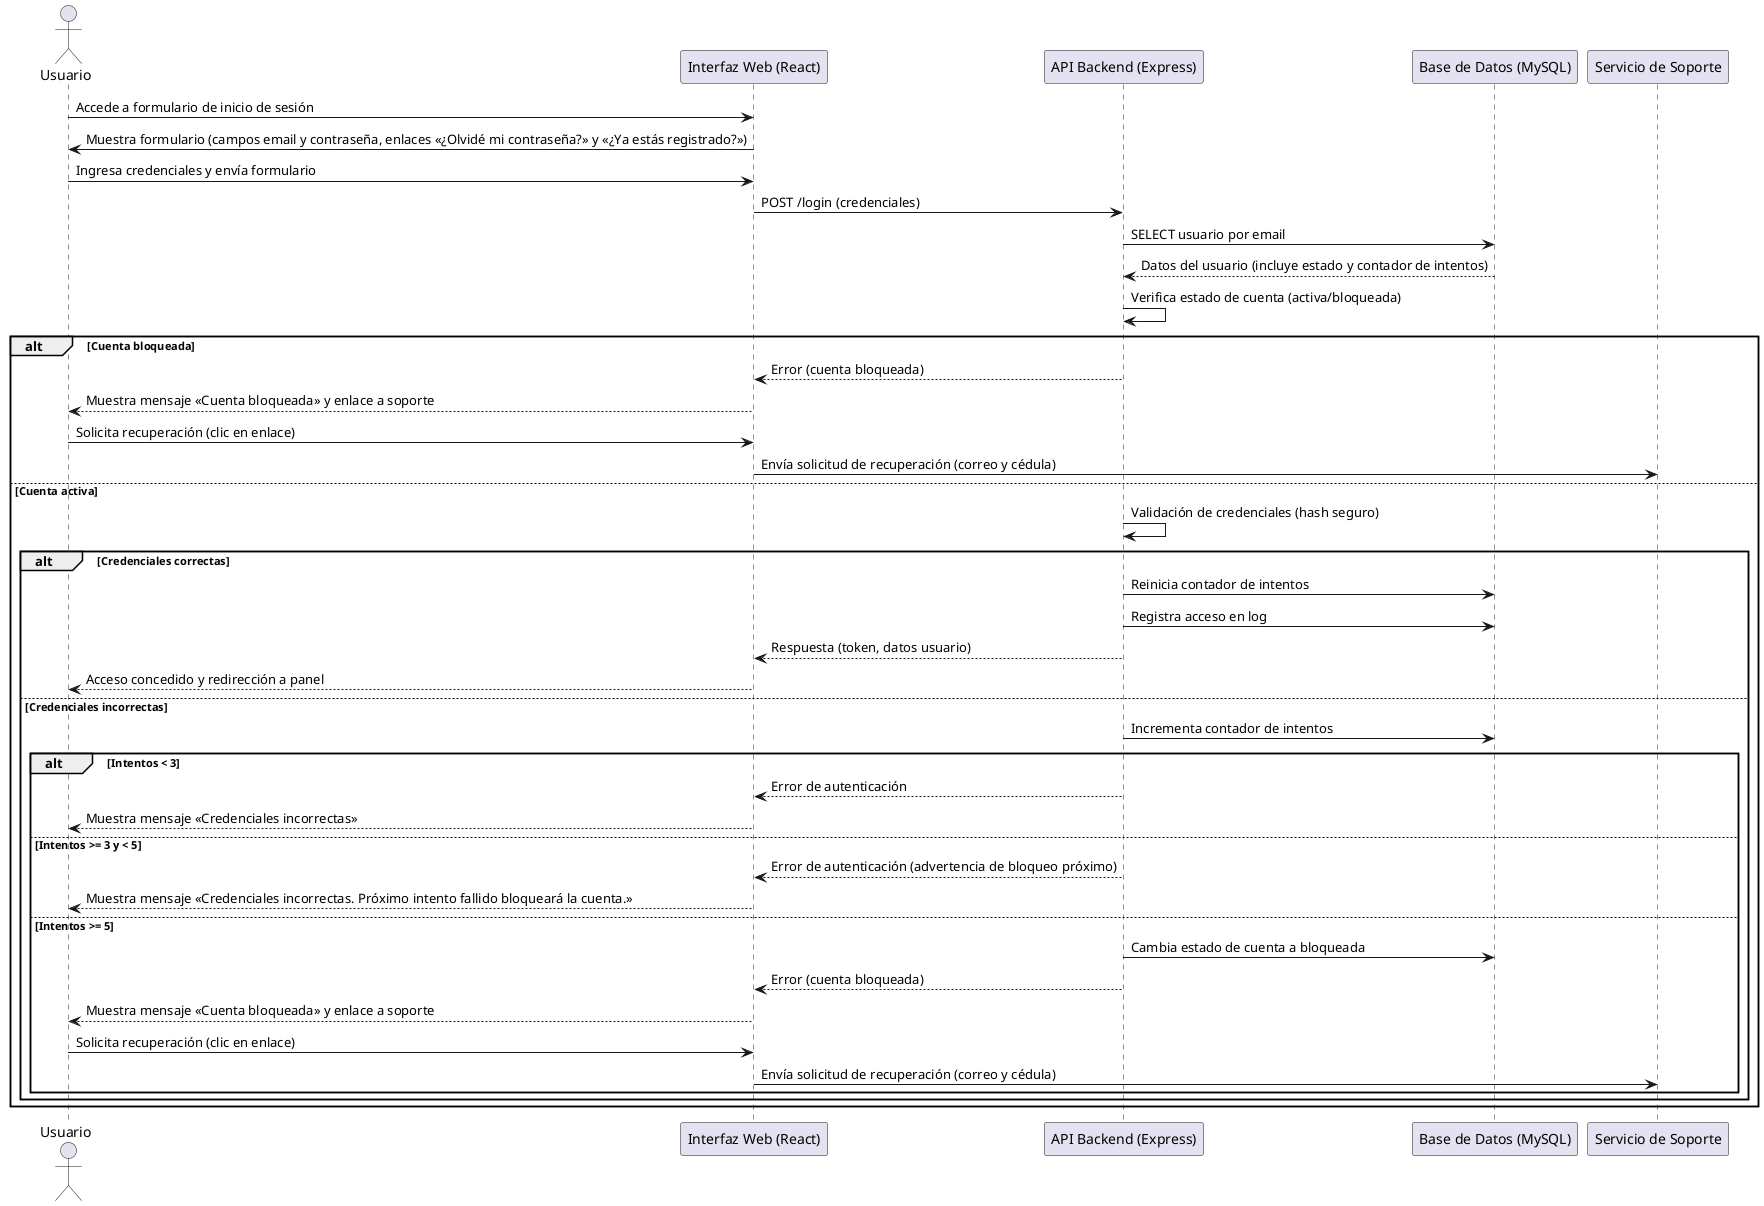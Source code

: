 @startuml AutenticacionUsuario
actor "Usuario" as U
participant "Interfaz Web (React)" as FE
participant "API Backend (Express)" as BE
participant "Base de Datos (MySQL)" as DB
participant "Servicio de Soporte" as Soporte

U -> FE: Accede a formulario de inicio de sesión
FE -> U: Muestra formulario (campos email y contraseña, enlaces «¿Olvidé mi contraseña?» y «¿Ya estás registrado?»)
U -> FE: Ingresa credenciales y envía formulario
FE -> BE: POST /login (credenciales)
BE -> DB: SELECT usuario por email
DB --> BE: Datos del usuario (incluye estado y contador de intentos)
BE -> BE: Verifica estado de cuenta (activa/bloqueada)
alt Cuenta bloqueada
  BE --> FE: Error (cuenta bloqueada)
  FE --> U: Muestra mensaje «Cuenta bloqueada» y enlace a soporte
  U -> FE: Solicita recuperación (clic en enlace)
  FE -> Soporte: Envía solicitud de recuperación (correo y cédula)
else Cuenta activa
  BE -> BE: Validación de credenciales (hash seguro)
  alt Credenciales correctas
    BE -> DB: Reinicia contador de intentos
    BE -> DB: Registra acceso en log
    BE --> FE: Respuesta (token, datos usuario)
    FE --> U: Acceso concedido y redirección a panel
  else Credenciales incorrectas
    BE -> DB: Incrementa contador de intentos
    alt Intentos < 3
      BE --> FE: Error de autenticación
      FE --> U: Muestra mensaje «Credenciales incorrectas»
    else Intentos >= 3 y < 5
      BE --> FE: Error de autenticación (advertencia de bloqueo próximo)
      FE --> U: Muestra mensaje «Credenciales incorrectas. Próximo intento fallido bloqueará la cuenta.»
    else Intentos >= 5
      BE -> DB: Cambia estado de cuenta a bloqueada
      BE --> FE: Error (cuenta bloqueada)
      FE --> U: Muestra mensaje «Cuenta bloqueada» y enlace a soporte
      U -> FE: Solicita recuperación (clic en enlace)
      FE -> Soporte: Envía solicitud de recuperación (correo y cédula)
    end
  end
end
@enduml